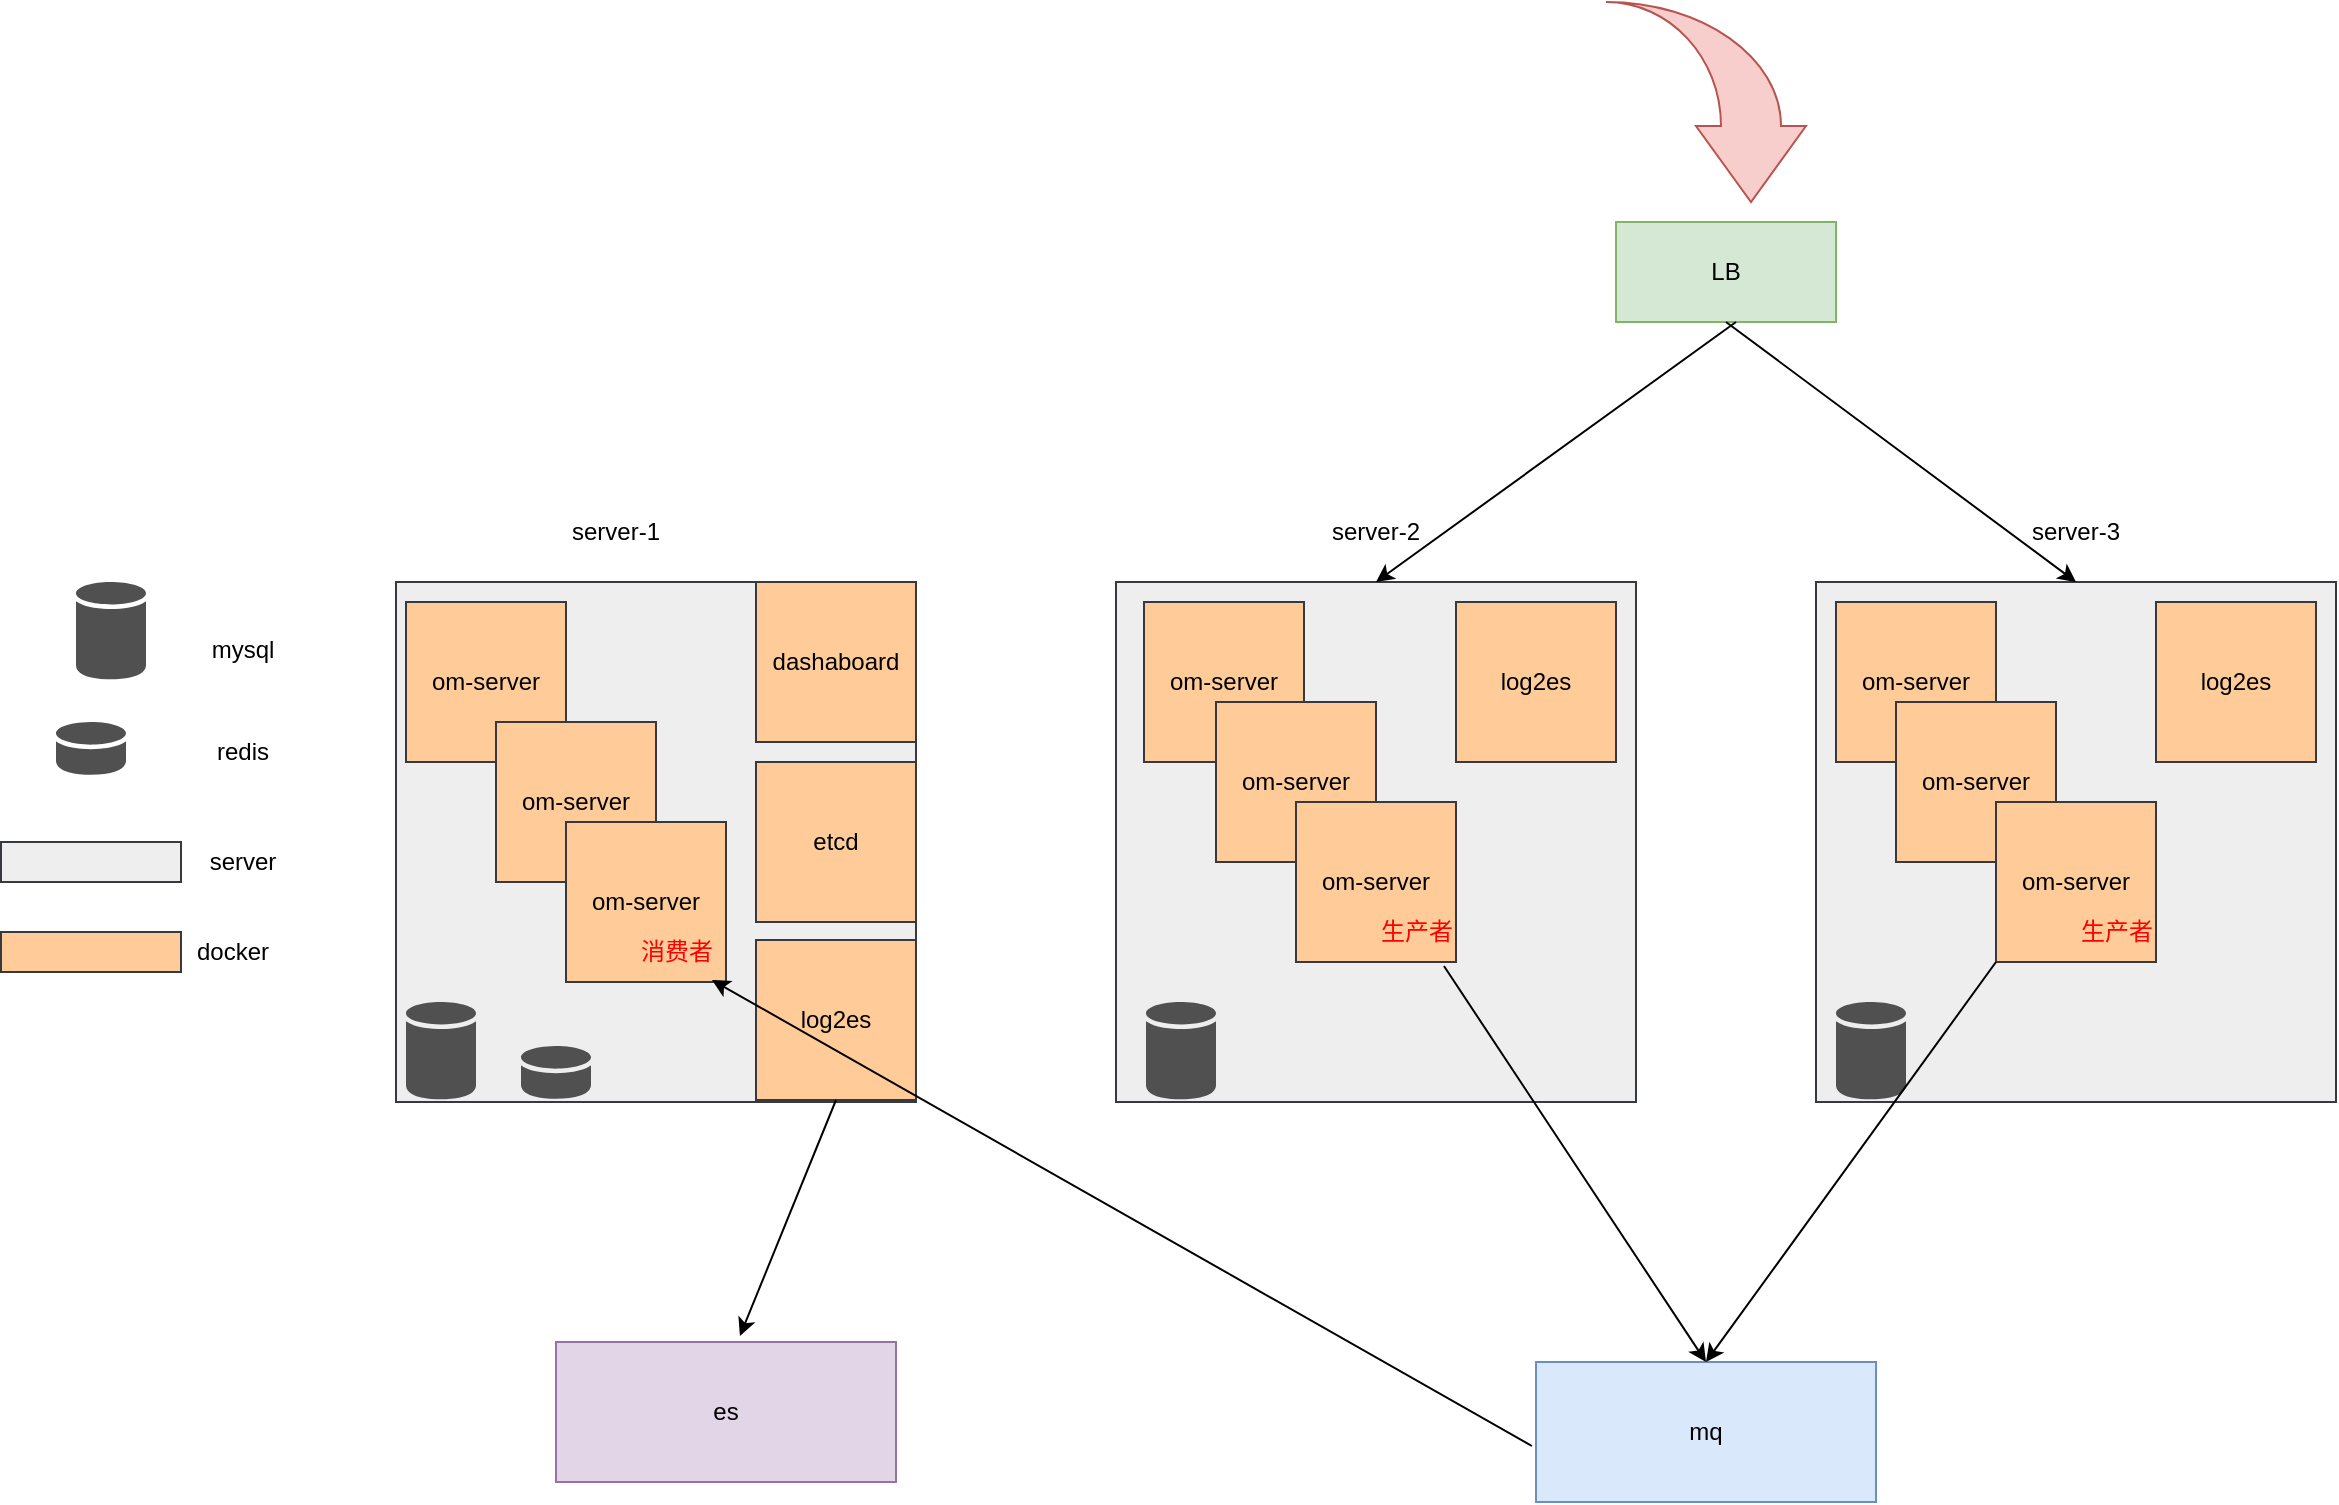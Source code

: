 <mxfile version="20.5.1" type="github" pages="6">
  <diagram id="v7gaDn2fLB0G1Y2Ml9Xp" name="第 1 页">
    <mxGraphModel dx="2889" dy="1122" grid="1" gridSize="10" guides="1" tooltips="1" connect="1" arrows="1" fold="1" page="1" pageScale="1" pageWidth="827" pageHeight="1169" math="0" shadow="0">
      <root>
        <mxCell id="0" />
        <mxCell id="1" parent="0" />
        <mxCell id="RhDM418ia8poagOVNVhp-2" value="" style="whiteSpace=wrap;html=1;aspect=fixed;fillColor=#eeeeee;strokeColor=#36393d;" parent="1" vertex="1">
          <mxGeometry x="40" y="390" width="260" height="260" as="geometry" />
        </mxCell>
        <mxCell id="RhDM418ia8poagOVNVhp-3" value="" style="whiteSpace=wrap;html=1;aspect=fixed;fillColor=#eeeeee;strokeColor=#36393d;" parent="1" vertex="1">
          <mxGeometry x="400" y="390" width="260" height="260" as="geometry" />
        </mxCell>
        <mxCell id="RhDM418ia8poagOVNVhp-4" value="" style="whiteSpace=wrap;html=1;aspect=fixed;fillColor=#eeeeee;strokeColor=#36393d;" parent="1" vertex="1">
          <mxGeometry x="750" y="390" width="260" height="260" as="geometry" />
        </mxCell>
        <mxCell id="RhDM418ia8poagOVNVhp-5" value="server-1" style="text;html=1;strokeColor=none;fillColor=none;align=center;verticalAlign=middle;whiteSpace=wrap;rounded=0;" parent="1" vertex="1">
          <mxGeometry x="120" y="350" width="60" height="30" as="geometry" />
        </mxCell>
        <mxCell id="RhDM418ia8poagOVNVhp-6" value="server-2" style="text;html=1;strokeColor=none;fillColor=none;align=center;verticalAlign=middle;whiteSpace=wrap;rounded=0;" parent="1" vertex="1">
          <mxGeometry x="500" y="350" width="60" height="30" as="geometry" />
        </mxCell>
        <mxCell id="RhDM418ia8poagOVNVhp-7" value="server-3" style="text;html=1;strokeColor=none;fillColor=none;align=center;verticalAlign=middle;whiteSpace=wrap;rounded=0;" parent="1" vertex="1">
          <mxGeometry x="850" y="350" width="60" height="30" as="geometry" />
        </mxCell>
        <mxCell id="RhDM418ia8poagOVNVhp-8" value="dashaboard" style="whiteSpace=wrap;html=1;aspect=fixed;fillColor=#ffcc99;strokeColor=#36393d;" parent="1" vertex="1">
          <mxGeometry x="220" y="390" width="80" height="80" as="geometry" />
        </mxCell>
        <mxCell id="RhDM418ia8poagOVNVhp-9" value="etcd" style="whiteSpace=wrap;html=1;aspect=fixed;fillColor=#ffcc99;strokeColor=#36393d;" parent="1" vertex="1">
          <mxGeometry x="220" y="480" width="80" height="80" as="geometry" />
        </mxCell>
        <mxCell id="RhDM418ia8poagOVNVhp-11" value="" style="rounded=0;whiteSpace=wrap;html=1;fillColor=#eeeeee;strokeColor=#36393d;" parent="1" vertex="1">
          <mxGeometry x="-157.5" y="520" width="90" height="20" as="geometry" />
        </mxCell>
        <mxCell id="RhDM418ia8poagOVNVhp-12" value="server" style="text;html=1;align=center;verticalAlign=middle;resizable=0;points=[];autosize=1;strokeColor=none;fillColor=none;" parent="1" vertex="1">
          <mxGeometry x="-67.5" y="515" width="60" height="30" as="geometry" />
        </mxCell>
        <mxCell id="RhDM418ia8poagOVNVhp-14" value="" style="rounded=0;whiteSpace=wrap;html=1;fillColor=#ffcc99;strokeColor=#36393d;" parent="1" vertex="1">
          <mxGeometry x="-157.5" y="565" width="90" height="20" as="geometry" />
        </mxCell>
        <mxCell id="RhDM418ia8poagOVNVhp-15" value="docker" style="text;html=1;align=center;verticalAlign=middle;resizable=0;points=[];autosize=1;strokeColor=none;fillColor=none;" parent="1" vertex="1">
          <mxGeometry x="-72.5" y="560" width="60" height="30" as="geometry" />
        </mxCell>
        <mxCell id="RhDM418ia8poagOVNVhp-16" value="om-server" style="whiteSpace=wrap;html=1;aspect=fixed;fillColor=#ffcc99;strokeColor=#36393d;" parent="1" vertex="1">
          <mxGeometry x="45" y="400" width="80" height="80" as="geometry" />
        </mxCell>
        <mxCell id="RhDM418ia8poagOVNVhp-17" value="log2es" style="whiteSpace=wrap;html=1;aspect=fixed;fillColor=#ffcc99;strokeColor=#36393d;" parent="1" vertex="1">
          <mxGeometry x="220" y="569" width="80" height="80" as="geometry" />
        </mxCell>
        <mxCell id="RhDM418ia8poagOVNVhp-19" value="log2es" style="whiteSpace=wrap;html=1;aspect=fixed;fillColor=#ffcc99;strokeColor=#36393d;" parent="1" vertex="1">
          <mxGeometry x="570" y="400" width="80" height="80" as="geometry" />
        </mxCell>
        <mxCell id="RhDM418ia8poagOVNVhp-20" value="om-server" style="whiteSpace=wrap;html=1;aspect=fixed;fillColor=#ffcc99;strokeColor=#36393d;" parent="1" vertex="1">
          <mxGeometry x="414" y="400" width="80" height="80" as="geometry" />
        </mxCell>
        <mxCell id="RhDM418ia8poagOVNVhp-21" value="om-server" style="whiteSpace=wrap;html=1;aspect=fixed;fillColor=#ffcc99;strokeColor=#36393d;" parent="1" vertex="1">
          <mxGeometry x="760" y="400" width="80" height="80" as="geometry" />
        </mxCell>
        <mxCell id="RhDM418ia8poagOVNVhp-22" value="log2es" style="whiteSpace=wrap;html=1;aspect=fixed;fillColor=#ffcc99;strokeColor=#36393d;" parent="1" vertex="1">
          <mxGeometry x="920" y="400" width="80" height="80" as="geometry" />
        </mxCell>
        <mxCell id="RhDM418ia8poagOVNVhp-23" value="om-server" style="whiteSpace=wrap;html=1;aspect=fixed;fillColor=#ffcc99;strokeColor=#36393d;" parent="1" vertex="1">
          <mxGeometry x="450" y="450" width="80" height="80" as="geometry" />
        </mxCell>
        <mxCell id="RhDM418ia8poagOVNVhp-24" value="om-server" style="whiteSpace=wrap;html=1;aspect=fixed;fillColor=#ffcc99;strokeColor=#36393d;" parent="1" vertex="1">
          <mxGeometry x="490" y="500" width="80" height="80" as="geometry" />
        </mxCell>
        <mxCell id="RhDM418ia8poagOVNVhp-25" value="om-server" style="whiteSpace=wrap;html=1;aspect=fixed;fillColor=#ffcc99;strokeColor=#36393d;" parent="1" vertex="1">
          <mxGeometry x="90" y="460" width="80" height="80" as="geometry" />
        </mxCell>
        <mxCell id="RhDM418ia8poagOVNVhp-26" value="om-server" style="whiteSpace=wrap;html=1;aspect=fixed;fillColor=#ffcc99;strokeColor=#36393d;" parent="1" vertex="1">
          <mxGeometry x="790" y="450" width="80" height="80" as="geometry" />
        </mxCell>
        <mxCell id="RhDM418ia8poagOVNVhp-27" value="om-server" style="whiteSpace=wrap;html=1;aspect=fixed;fillColor=#ffcc99;strokeColor=#36393d;" parent="1" vertex="1">
          <mxGeometry x="840" y="500" width="80" height="80" as="geometry" />
        </mxCell>
        <mxCell id="RhDM418ia8poagOVNVhp-28" value="om-server" style="whiteSpace=wrap;html=1;aspect=fixed;fillColor=#ffcc99;strokeColor=#36393d;" parent="1" vertex="1">
          <mxGeometry x="125" y="510" width="80" height="80" as="geometry" />
        </mxCell>
        <mxCell id="RhDM418ia8poagOVNVhp-29" value="" style="sketch=0;shadow=0;dashed=0;html=1;strokeColor=none;fillColor=#505050;labelPosition=center;verticalLabelPosition=bottom;verticalAlign=top;outlineConnect=0;align=center;shape=mxgraph.office.databases.database;" parent="1" vertex="1">
          <mxGeometry x="45" y="600" width="35" height="49" as="geometry" />
        </mxCell>
        <mxCell id="RhDM418ia8poagOVNVhp-30" value="" style="sketch=0;shadow=0;dashed=0;html=1;strokeColor=none;fillColor=#505050;labelPosition=center;verticalLabelPosition=bottom;verticalAlign=top;outlineConnect=0;align=center;shape=mxgraph.office.databases.database;" parent="1" vertex="1">
          <mxGeometry x="-120" y="390" width="35" height="49" as="geometry" />
        </mxCell>
        <mxCell id="RhDM418ia8poagOVNVhp-31" value="mysql" style="text;html=1;align=center;verticalAlign=middle;resizable=0;points=[];autosize=1;strokeColor=none;fillColor=none;" parent="1" vertex="1">
          <mxGeometry x="-62.5" y="409" width="50" height="30" as="geometry" />
        </mxCell>
        <mxCell id="RhDM418ia8poagOVNVhp-32" value="" style="sketch=0;shadow=0;dashed=0;html=1;strokeColor=none;fillColor=#505050;labelPosition=center;verticalLabelPosition=bottom;verticalAlign=top;outlineConnect=0;align=center;shape=mxgraph.office.databases.database;" parent="1" vertex="1">
          <mxGeometry x="415" y="600" width="35" height="49" as="geometry" />
        </mxCell>
        <mxCell id="RhDM418ia8poagOVNVhp-33" value="" style="sketch=0;shadow=0;dashed=0;html=1;strokeColor=none;fillColor=#505050;labelPosition=center;verticalLabelPosition=bottom;verticalAlign=top;outlineConnect=0;align=center;shape=mxgraph.office.databases.database;" parent="1" vertex="1">
          <mxGeometry x="760" y="600" width="35" height="49" as="geometry" />
        </mxCell>
        <mxCell id="RhDM418ia8poagOVNVhp-34" value="" style="sketch=0;shadow=0;dashed=0;html=1;strokeColor=none;fillColor=#505050;labelPosition=center;verticalLabelPosition=bottom;verticalAlign=top;outlineConnect=0;align=center;shape=mxgraph.office.databases.database_mini_1;" parent="1" vertex="1">
          <mxGeometry x="-130" y="460" width="35" height="27" as="geometry" />
        </mxCell>
        <mxCell id="RhDM418ia8poagOVNVhp-35" value="" style="sketch=0;shadow=0;dashed=0;html=1;strokeColor=none;fillColor=#505050;labelPosition=center;verticalLabelPosition=bottom;verticalAlign=top;outlineConnect=0;align=center;shape=mxgraph.office.databases.database_mini_1;" parent="1" vertex="1">
          <mxGeometry x="102.5" y="622" width="35" height="27" as="geometry" />
        </mxCell>
        <mxCell id="RhDM418ia8poagOVNVhp-37" value="redis" style="text;html=1;align=center;verticalAlign=middle;resizable=0;points=[];autosize=1;strokeColor=none;fillColor=none;" parent="1" vertex="1">
          <mxGeometry x="-62.5" y="460" width="50" height="30" as="geometry" />
        </mxCell>
        <mxCell id="RhDM418ia8poagOVNVhp-38" value="&lt;font color=&quot;#ff0000&quot;&gt;消费者&lt;/font&gt;" style="text;html=1;align=center;verticalAlign=middle;resizable=0;points=[];autosize=1;strokeColor=none;fillColor=none;" parent="1" vertex="1">
          <mxGeometry x="150" y="560" width="60" height="30" as="geometry" />
        </mxCell>
        <mxCell id="RhDM418ia8poagOVNVhp-40" value="&lt;font color=&quot;#ff0000&quot;&gt;生产者&lt;/font&gt;" style="text;html=1;align=center;verticalAlign=middle;resizable=0;points=[];autosize=1;strokeColor=none;fillColor=none;" parent="1" vertex="1">
          <mxGeometry x="520" y="550" width="60" height="30" as="geometry" />
        </mxCell>
        <mxCell id="RhDM418ia8poagOVNVhp-41" value="&lt;font color=&quot;#ff0000&quot;&gt;生产者&lt;/font&gt;" style="text;html=1;align=center;verticalAlign=middle;resizable=0;points=[];autosize=1;strokeColor=none;fillColor=none;" parent="1" vertex="1">
          <mxGeometry x="870" y="550" width="60" height="30" as="geometry" />
        </mxCell>
        <mxCell id="RhDM418ia8poagOVNVhp-45" value="&lt;font color=&quot;#000000&quot;&gt;mq&lt;/font&gt;" style="rounded=0;whiteSpace=wrap;html=1;fillColor=#dae8fc;strokeColor=#6c8ebf;" parent="1" vertex="1">
          <mxGeometry x="610" y="780" width="170" height="70" as="geometry" />
        </mxCell>
        <mxCell id="RhDM418ia8poagOVNVhp-48" value="" style="endArrow=classic;html=1;rounded=0;fontColor=#FF0000;exitX=0;exitY=1;exitDx=0;exitDy=0;entryX=0.5;entryY=0;entryDx=0;entryDy=0;" parent="1" source="RhDM418ia8poagOVNVhp-27" target="RhDM418ia8poagOVNVhp-45" edge="1">
          <mxGeometry width="50" height="50" relative="1" as="geometry">
            <mxPoint x="980" y="800" as="sourcePoint" />
            <mxPoint x="1030" y="750" as="targetPoint" />
          </mxGeometry>
        </mxCell>
        <mxCell id="RhDM418ia8poagOVNVhp-49" value="" style="endArrow=classic;html=1;rounded=0;fontColor=#FF0000;exitX=0.733;exitY=1.067;exitDx=0;exitDy=0;exitPerimeter=0;entryX=0.5;entryY=0;entryDx=0;entryDy=0;" parent="1" source="RhDM418ia8poagOVNVhp-40" target="RhDM418ia8poagOVNVhp-45" edge="1">
          <mxGeometry width="50" height="50" relative="1" as="geometry">
            <mxPoint x="370" y="840" as="sourcePoint" />
            <mxPoint x="420" y="790" as="targetPoint" />
          </mxGeometry>
        </mxCell>
        <mxCell id="RhDM418ia8poagOVNVhp-50" value="" style="endArrow=classic;html=1;rounded=0;fontColor=#FF0000;exitX=-0.012;exitY=0.6;exitDx=0;exitDy=0;exitPerimeter=0;entryX=0.8;entryY=0.967;entryDx=0;entryDy=0;entryPerimeter=0;" parent="1" source="RhDM418ia8poagOVNVhp-45" target="RhDM418ia8poagOVNVhp-38" edge="1">
          <mxGeometry width="50" height="50" relative="1" as="geometry">
            <mxPoint x="530" y="850" as="sourcePoint" />
            <mxPoint x="580" y="800" as="targetPoint" />
          </mxGeometry>
        </mxCell>
        <mxCell id="RhDM418ia8poagOVNVhp-52" value="es" style="rounded=0;whiteSpace=wrap;html=1;fillColor=#e1d5e7;strokeColor=#9673a6;" parent="1" vertex="1">
          <mxGeometry x="120" y="770" width="170" height="70" as="geometry" />
        </mxCell>
        <mxCell id="RhDM418ia8poagOVNVhp-53" value="" style="endArrow=classic;html=1;rounded=0;fontColor=#FF0000;exitX=0.5;exitY=1;exitDx=0;exitDy=0;entryX=0.541;entryY=-0.043;entryDx=0;entryDy=0;entryPerimeter=0;" parent="1" source="RhDM418ia8poagOVNVhp-17" target="RhDM418ia8poagOVNVhp-52" edge="1">
          <mxGeometry width="50" height="50" relative="1" as="geometry">
            <mxPoint x="220" y="730" as="sourcePoint" />
            <mxPoint x="270" y="680" as="targetPoint" />
          </mxGeometry>
        </mxCell>
        <mxCell id="RhDM418ia8poagOVNVhp-54" value="LB" style="rounded=0;whiteSpace=wrap;html=1;fillColor=#d5e8d4;strokeColor=#82b366;" parent="1" vertex="1">
          <mxGeometry x="650" y="210" width="110" height="50" as="geometry" />
        </mxCell>
        <mxCell id="RhDM418ia8poagOVNVhp-55" value="" style="endArrow=classic;html=1;rounded=0;fontColor=#FF0000;exitX=0.5;exitY=1;exitDx=0;exitDy=0;entryX=0.5;entryY=0;entryDx=0;entryDy=0;" parent="1" source="RhDM418ia8poagOVNVhp-54" target="RhDM418ia8poagOVNVhp-4" edge="1">
          <mxGeometry width="50" height="50" relative="1" as="geometry">
            <mxPoint x="700" y="350" as="sourcePoint" />
            <mxPoint x="750" y="300" as="targetPoint" />
          </mxGeometry>
        </mxCell>
        <mxCell id="RhDM418ia8poagOVNVhp-56" value="" style="endArrow=classic;html=1;rounded=0;fontColor=#FF0000;entryX=0.5;entryY=0;entryDx=0;entryDy=0;" parent="1" target="RhDM418ia8poagOVNVhp-3" edge="1">
          <mxGeometry width="50" height="50" relative="1" as="geometry">
            <mxPoint x="710" y="260" as="sourcePoint" />
            <mxPoint x="480" y="280" as="targetPoint" />
          </mxGeometry>
        </mxCell>
        <mxCell id="RhDM418ia8poagOVNVhp-58" value="" style="html=1;shadow=0;dashed=0;align=center;verticalAlign=middle;shape=mxgraph.arrows2.jumpInArrow;dy=15;dx=38;arrowHead=55;direction=south;fillColor=#f8cecc;strokeColor=#b85450;" parent="1" vertex="1">
          <mxGeometry x="645" y="100" width="100" height="100" as="geometry" />
        </mxCell>
      </root>
    </mxGraphModel>
  </diagram>
  <diagram id="RhUWDrsD5AYAQ519cAr5" name="第 6 页">
    <mxGraphModel dx="2062" dy="1122" grid="1" gridSize="10" guides="1" tooltips="1" connect="1" arrows="1" fold="1" page="1" pageScale="1" pageWidth="827" pageHeight="1169" math="0" shadow="0">
      <root>
        <mxCell id="0" />
        <mxCell id="1" parent="0" />
        <mxCell id="5Yjfl1hxAMQBUEUs7NK4-1" value="访问" style="html=1;shadow=0;dashed=0;align=center;verticalAlign=middle;shape=mxgraph.arrows2.jumpInArrow;dy=15;dx=38;arrowHead=55;direction=south;fillColor=#d5e8d4;strokeColor=#82b366;" vertex="1" parent="1">
          <mxGeometry x="780" y="70" width="65" height="90" as="geometry" />
        </mxCell>
        <mxCell id="5Yjfl1hxAMQBUEUs7NK4-4" value="proxy" style="rounded=0;whiteSpace=wrap;html=1;fillColor=#ffe6cc;strokeColor=#d79b00;" vertex="1" parent="1">
          <mxGeometry x="765" y="170" width="110" height="50" as="geometry" />
        </mxCell>
        <mxCell id="5Yjfl1hxAMQBUEUs7NK4-5" value="om-server" style="rounded=0;whiteSpace=wrap;html=1;fillColor=#fff2cc;strokeColor=#d6b656;" vertex="1" parent="1">
          <mxGeometry x="1110" y="70" width="120" height="60" as="geometry" />
        </mxCell>
        <mxCell id="5Yjfl1hxAMQBUEUs7NK4-6" value="om-server" style="rounded=0;whiteSpace=wrap;html=1;fillColor=#fff2cc;strokeColor=#d6b656;" vertex="1" parent="1">
          <mxGeometry x="1050" y="110" width="120" height="60" as="geometry" />
        </mxCell>
        <mxCell id="5Yjfl1hxAMQBUEUs7NK4-7" value="om-server" style="rounded=0;whiteSpace=wrap;html=1;fillColor=#fff2cc;strokeColor=#d6b656;" vertex="1" parent="1">
          <mxGeometry x="1110" y="310" width="120" height="60" as="geometry" />
        </mxCell>
        <mxCell id="5Yjfl1hxAMQBUEUs7NK4-8" value="om-server" style="rounded=0;whiteSpace=wrap;html=1;fillColor=#fff2cc;strokeColor=#d6b656;" vertex="1" parent="1">
          <mxGeometry x="1050" y="350" width="120" height="60" as="geometry" />
        </mxCell>
        <mxCell id="5Yjfl1hxAMQBUEUs7NK4-9" value="dashboard-server" style="rounded=0;whiteSpace=wrap;html=1;fillColor=#fff2cc;strokeColor=#d6b656;" vertex="1" parent="1">
          <mxGeometry x="700" y="230" width="120" height="60" as="geometry" />
        </mxCell>
        <mxCell id="5Yjfl1hxAMQBUEUs7NK4-10" value="om-server" style="rounded=0;whiteSpace=wrap;html=1;fillColor=#fff2cc;strokeColor=#d6b656;" vertex="1" parent="1">
          <mxGeometry x="750" y="270" width="120" height="60" as="geometry" />
        </mxCell>
        <object placeholders="1" c4Name="server-3" c4Type="ContainerScopeBoundary" c4Application="ubuntu" label="&lt;font style=&quot;font-size: 16px&quot;&gt;&lt;b&gt;&lt;div style=&quot;text-align: left&quot;&gt;%c4Name%&lt;/div&gt;&lt;/b&gt;&lt;/font&gt;&lt;div style=&quot;text-align: left&quot;&gt;[%c4Application%]&lt;/div&gt;" id="5Yjfl1hxAMQBUEUs7NK4-23">
          <mxCell style="rounded=1;fontSize=11;whiteSpace=wrap;html=1;dashed=1;arcSize=20;fillColor=none;strokeColor=#666666;fontColor=#333333;labelBackgroundColor=none;align=left;verticalAlign=bottom;labelBorderColor=none;spacingTop=0;spacing=10;dashPattern=8 4;metaEdit=1;rotatable=0;perimeter=rectanglePerimeter;noLabel=0;labelPadding=0;allowArrows=0;connectable=0;expand=0;recursiveResize=0;editable=1;pointerEvents=0;absoluteArcSize=1;points=[[0.25,0,0],[0.5,0,0],[0.75,0,0],[1,0.25,0],[1,0.5,0],[1,0.75,0],[0.75,1,0],[0.5,1,0],[0.25,1,0],[0,0.75,0],[0,0.5,0],[0,0.25,0]];" vertex="1" parent="1">
            <mxGeometry x="1010" y="290" width="240" height="210" as="geometry" />
          </mxCell>
        </object>
        <object placeholders="1" c4Name="server-2" c4Type="ContainerScopeBoundary" c4Application="ubuntu" label="&lt;font style=&quot;font-size: 16px&quot;&gt;&lt;b&gt;&lt;div style=&quot;text-align: left&quot;&gt;%c4Name%&lt;/div&gt;&lt;/b&gt;&lt;/font&gt;&lt;div style=&quot;text-align: left&quot;&gt;[%c4Application%]&lt;/div&gt;" id="5Yjfl1hxAMQBUEUs7NK4-24">
          <mxCell style="rounded=1;fontSize=11;whiteSpace=wrap;html=1;dashed=1;arcSize=20;fillColor=none;strokeColor=#666666;fontColor=#333333;labelBackgroundColor=none;align=left;verticalAlign=bottom;labelBorderColor=none;spacingTop=0;spacing=10;dashPattern=8 4;metaEdit=1;rotatable=0;perimeter=rectanglePerimeter;noLabel=0;labelPadding=0;allowArrows=0;connectable=0;expand=0;recursiveResize=0;editable=1;pointerEvents=0;absoluteArcSize=1;points=[[0.25,0,0],[0.5,0,0],[0.75,0,0],[1,0.25,0],[1,0.5,0],[1,0.75,0],[0.75,1,0],[0.5,1,0],[0.25,1,0],[0,0.75,0],[0,0.5,0],[0,0.25,0]];" vertex="1" parent="1">
            <mxGeometry x="1010" y="50" width="240" height="210" as="geometry" />
          </mxCell>
        </object>
        <object placeholders="1" c4Name="server-1" c4Type="ContainerScopeBoundary" c4Application="ubuntu" label="&lt;font style=&quot;font-size: 16px&quot;&gt;&lt;b&gt;&lt;div style=&quot;text-align: left&quot;&gt;%c4Name%&lt;/div&gt;&lt;/b&gt;&lt;/font&gt;&lt;div style=&quot;text-align: left&quot;&gt;[%c4Application%]&lt;/div&gt;" id="5Yjfl1hxAMQBUEUs7NK4-25">
          <mxCell style="rounded=1;fontSize=11;whiteSpace=wrap;html=1;dashed=1;arcSize=20;fillColor=none;strokeColor=#666666;fontColor=#333333;labelBackgroundColor=none;align=left;verticalAlign=bottom;labelBorderColor=none;spacingTop=0;spacing=10;dashPattern=8 4;metaEdit=1;rotatable=0;perimeter=rectanglePerimeter;noLabel=0;labelPadding=0;allowArrows=0;connectable=0;expand=0;recursiveResize=0;editable=1;pointerEvents=0;absoluteArcSize=1;points=[[0.25,0,0],[0.5,0,0],[0.75,0,0],[1,0.25,0],[1,0.5,0],[1,0.75,0],[0.75,1,0],[0.5,1,0],[0.25,1,0],[0,0.75,0],[0,0.5,0],[0,0.25,0]];" vertex="1" parent="1">
            <mxGeometry x="630" y="170" width="310" height="210" as="geometry" />
          </mxCell>
        </object>
        <mxCell id="5Yjfl1hxAMQBUEUs7NK4-31" value="" style="curved=1;endArrow=classic;html=1;rounded=0;entryX=1.033;entryY=0.4;entryDx=0;entryDy=0;entryPerimeter=0;" edge="1" parent="1" target="5Yjfl1hxAMQBUEUs7NK4-9">
          <mxGeometry width="50" height="50" relative="1" as="geometry">
            <mxPoint x="880" y="200" as="sourcePoint" />
            <mxPoint x="430" y="190" as="targetPoint" />
            <Array as="points">
              <mxPoint x="880" y="250" />
            </Array>
          </mxGeometry>
        </mxCell>
        <mxCell id="5Yjfl1hxAMQBUEUs7NK4-32" value="" style="curved=1;endArrow=classic;html=1;rounded=0;exitX=1;exitY=0.5;exitDx=0;exitDy=0;entryX=0;entryY=0.5;entryDx=0;entryDy=0;" edge="1" parent="1" source="5Yjfl1hxAMQBUEUs7NK4-4" target="5Yjfl1hxAMQBUEUs7NK4-6">
          <mxGeometry width="50" height="50" relative="1" as="geometry">
            <mxPoint x="360" y="300" as="sourcePoint" />
            <mxPoint x="410" y="250" as="targetPoint" />
            <Array as="points">
              <mxPoint x="930" y="160" />
              <mxPoint x="1000" y="140" />
            </Array>
          </mxGeometry>
        </mxCell>
        <mxCell id="5Yjfl1hxAMQBUEUs7NK4-33" value="" style="curved=1;endArrow=classic;html=1;rounded=0;exitX=1;exitY=0.5;exitDx=0;exitDy=0;entryX=0;entryY=0.5;entryDx=0;entryDy=0;" edge="1" parent="1" source="5Yjfl1hxAMQBUEUs7NK4-4" target="5Yjfl1hxAMQBUEUs7NK4-8">
          <mxGeometry width="50" height="50" relative="1" as="geometry">
            <mxPoint x="470" y="410" as="sourcePoint" />
            <mxPoint x="1040" y="380" as="targetPoint" />
            <Array as="points">
              <mxPoint x="970" y="250" />
              <mxPoint x="1000" y="360" />
            </Array>
          </mxGeometry>
        </mxCell>
        <mxCell id="5Yjfl1hxAMQBUEUs7NK4-34" value="etcd" style="rounded=0;whiteSpace=wrap;html=1;fillColor=#e1d5e7;strokeColor=#9673a6;" vertex="1" parent="1">
          <mxGeometry x="820" y="320" width="110" height="50" as="geometry" />
        </mxCell>
        <mxCell id="5Yjfl1hxAMQBUEUs7NK4-37" value="" style="sketch=0;shadow=0;dashed=0;html=1;strokeColor=none;fillColor=#505050;labelPosition=center;verticalLabelPosition=bottom;verticalAlign=top;outlineConnect=0;align=center;shape=mxgraph.office.databases.database;" vertex="1" parent="1">
          <mxGeometry x="650" y="181" width="35" height="49" as="geometry" />
        </mxCell>
        <mxCell id="5Yjfl1hxAMQBUEUs7NK4-38" value="" style="sketch=0;shadow=0;dashed=0;html=1;strokeColor=none;fillColor=#505050;labelPosition=center;verticalLabelPosition=bottom;verticalAlign=top;outlineConnect=0;align=center;shape=mxgraph.office.databases.database;" vertex="1" parent="1">
          <mxGeometry x="1206" y="200" width="35" height="49" as="geometry" />
        </mxCell>
        <mxCell id="5Yjfl1hxAMQBUEUs7NK4-39" value="" style="sketch=0;shadow=0;dashed=0;html=1;strokeColor=none;fillColor=#505050;labelPosition=center;verticalLabelPosition=bottom;verticalAlign=top;outlineConnect=0;align=center;shape=mxgraph.office.databases.database;" vertex="1" parent="1">
          <mxGeometry x="1206" y="440" width="35" height="49" as="geometry" />
        </mxCell>
        <mxCell id="5Yjfl1hxAMQBUEUs7NK4-40" value="" style="sketch=0;shadow=0;dashed=0;html=1;strokeColor=none;fillColor=#505050;labelPosition=center;verticalLabelPosition=bottom;verticalAlign=top;outlineConnect=0;align=center;shape=mxgraph.office.databases.database_mini_1;" vertex="1" parent="1">
          <mxGeometry x="650" y="249" width="35" height="27" as="geometry" />
        </mxCell>
        <mxCell id="5Yjfl1hxAMQBUEUs7NK4-41" value="" style="curved=1;endArrow=classic;html=1;rounded=0;entryX=0.5;entryY=0;entryDx=0;entryDy=0;exitX=1;exitY=0.5;exitDx=0;exitDy=0;" edge="1" parent="1" source="5Yjfl1hxAMQBUEUs7NK4-4" target="5Yjfl1hxAMQBUEUs7NK4-34">
          <mxGeometry width="50" height="50" relative="1" as="geometry">
            <mxPoint x="870" y="210" as="sourcePoint" />
            <mxPoint x="970" y="520" as="targetPoint" />
            <Array as="points">
              <mxPoint x="910" y="230" />
              <mxPoint x="900" y="280" />
            </Array>
          </mxGeometry>
        </mxCell>
        <mxCell id="5Yjfl1hxAMQBUEUs7NK4-42" value="" style="curved=1;endArrow=classic;html=1;rounded=0;exitX=1;exitY=0.5;exitDx=0;exitDy=0;" edge="1" parent="1" source="5Yjfl1hxAMQBUEUs7NK4-34">
          <mxGeometry width="50" height="50" relative="1" as="geometry">
            <mxPoint x="1200" y="660" as="sourcePoint" />
            <mxPoint x="1050" y="140" as="targetPoint" />
            <Array as="points">
              <mxPoint x="970" y="210" />
            </Array>
          </mxGeometry>
        </mxCell>
        <mxCell id="5Yjfl1hxAMQBUEUs7NK4-43" value="" style="curved=1;endArrow=classic;html=1;rounded=0;exitX=1;exitY=0.5;exitDx=0;exitDy=0;entryX=0;entryY=0.5;entryDx=0;entryDy=0;" edge="1" parent="1" source="5Yjfl1hxAMQBUEUs7NK4-34" target="5Yjfl1hxAMQBUEUs7NK4-8">
          <mxGeometry width="50" height="50" relative="1" as="geometry">
            <mxPoint x="1190" y="610" as="sourcePoint" />
            <mxPoint x="1240" y="560" as="targetPoint" />
            <Array as="points">
              <mxPoint x="960" y="350" />
              <mxPoint x="1000" y="380" />
            </Array>
          </mxGeometry>
        </mxCell>
        <mxCell id="IFGNW3iw_ElhhixOFOwQ-2" value="mysql" style="text;html=1;align=center;verticalAlign=middle;resizable=0;points=[];autosize=1;strokeColor=none;fillColor=none;" vertex="1" parent="1">
          <mxGeometry x="642.5" y="220" width="50" height="30" as="geometry" />
        </mxCell>
        <mxCell id="IFGNW3iw_ElhhixOFOwQ-3" value="redis" style="text;html=1;align=center;verticalAlign=middle;resizable=0;points=[];autosize=1;strokeColor=none;fillColor=none;" vertex="1" parent="1">
          <mxGeometry x="642.5" y="270" width="50" height="30" as="geometry" />
        </mxCell>
        <mxCell id="IFGNW3iw_ElhhixOFOwQ-4" value="mq" style="rounded=1;whiteSpace=wrap;html=1;fillColor=#dae8fc;strokeColor=#6c8ebf;" vertex="1" parent="1">
          <mxGeometry x="820" y="440" width="100" height="40" as="geometry" />
        </mxCell>
        <mxCell id="IFGNW3iw_ElhhixOFOwQ-6" value="es" style="rounded=1;whiteSpace=wrap;html=1;fillColor=#f5f5f5;fontColor=#333333;strokeColor=#666666;" vertex="1" parent="1">
          <mxGeometry x="650" y="440" width="100" height="40" as="geometry" />
        </mxCell>
        <mxCell id="IFGNW3iw_ElhhixOFOwQ-7" value="" style="shape=flexArrow;endArrow=classic;html=1;rounded=0;fillColor=#d5e8d4;strokeColor=#82b366;" edge="1" parent="1">
          <mxGeometry width="50" height="50" relative="1" as="geometry">
            <mxPoint x="980" y="464" as="sourcePoint" />
            <mxPoint x="930" y="464" as="targetPoint" />
          </mxGeometry>
        </mxCell>
        <mxCell id="IFGNW3iw_ElhhixOFOwQ-8" value="" style="shape=flexArrow;endArrow=classic;html=1;rounded=0;fillColor=#d5e8d4;strokeColor=#82b366;" edge="1" parent="1">
          <mxGeometry width="50" height="50" relative="1" as="geometry">
            <mxPoint x="810" y="464" as="sourcePoint" />
            <mxPoint x="760" y="464" as="targetPoint" />
          </mxGeometry>
        </mxCell>
      </root>
    </mxGraphModel>
  </diagram>
  <diagram id="oT93-cUOe-JBwBw-TDqo" name="第 2 页">
    <mxGraphModel dx="2062" dy="1122" grid="1" gridSize="10" guides="1" tooltips="1" connect="1" arrows="1" fold="1" page="1" pageScale="1" pageWidth="827" pageHeight="1169" math="0" shadow="0">
      <root>
        <mxCell id="0" />
        <mxCell id="1" parent="0" />
        <mxCell id="1dvmbyY_1GYcR3Bdz68w-1" value="" style="sketch=0;shadow=0;dashed=0;html=1;strokeColor=none;fillColor=#505050;labelPosition=center;verticalLabelPosition=bottom;verticalAlign=top;outlineConnect=0;align=center;shape=mxgraph.office.databases.database;fontColor=#FF0000;" parent="1" vertex="1">
          <mxGeometry x="270" y="240" width="35" height="49" as="geometry" />
        </mxCell>
        <mxCell id="1dvmbyY_1GYcR3Bdz68w-2" value="" style="sketch=0;shadow=0;dashed=0;html=1;strokeColor=none;fillColor=#505050;labelPosition=center;verticalLabelPosition=bottom;verticalAlign=top;outlineConnect=0;align=center;shape=mxgraph.office.databases.database;fontColor=#FF0000;" parent="1" vertex="1">
          <mxGeometry x="370" y="130" width="35" height="49" as="geometry" />
        </mxCell>
        <mxCell id="1dvmbyY_1GYcR3Bdz68w-4" value="" style="sketch=0;shadow=0;dashed=0;html=1;strokeColor=none;fillColor=#505050;labelPosition=center;verticalLabelPosition=bottom;verticalAlign=top;outlineConnect=0;align=center;shape=mxgraph.office.databases.database;fontColor=#FF0000;" parent="1" vertex="1">
          <mxGeometry x="470" y="240" width="35" height="49" as="geometry" />
        </mxCell>
        <mxCell id="1dvmbyY_1GYcR3Bdz68w-8" value="" style="endArrow=classic;html=1;rounded=0;fontColor=#FF0000;" parent="1" edge="1">
          <mxGeometry width="50" height="50" relative="1" as="geometry">
            <mxPoint x="370" y="180" as="sourcePoint" />
            <mxPoint x="300" y="240" as="targetPoint" />
          </mxGeometry>
        </mxCell>
        <mxCell id="1dvmbyY_1GYcR3Bdz68w-9" value="" style="endArrow=classic;html=1;rounded=0;fontColor=#FF0000;" parent="1" target="1dvmbyY_1GYcR3Bdz68w-4" edge="1">
          <mxGeometry width="50" height="50" relative="1" as="geometry">
            <mxPoint x="410" y="180" as="sourcePoint" />
            <mxPoint x="470" y="230" as="targetPoint" />
          </mxGeometry>
        </mxCell>
        <mxCell id="1dvmbyY_1GYcR3Bdz68w-10" value="&lt;font color=&quot;#000000&quot;&gt;主&lt;/font&gt;" style="text;html=1;align=center;verticalAlign=middle;resizable=0;points=[];autosize=1;strokeColor=none;fillColor=none;fontColor=#FF0000;" parent="1" vertex="1">
          <mxGeometry x="365" y="179" width="40" height="30" as="geometry" />
        </mxCell>
        <mxCell id="1dvmbyY_1GYcR3Bdz68w-11" value="&lt;font color=&quot;#000000&quot;&gt;从&lt;/font&gt;" style="text;html=1;align=center;verticalAlign=middle;resizable=0;points=[];autosize=1;strokeColor=none;fillColor=none;fontColor=#FF0000;" parent="1" vertex="1">
          <mxGeometry x="470" y="285" width="40" height="30" as="geometry" />
        </mxCell>
        <mxCell id="1dvmbyY_1GYcR3Bdz68w-12" value="&lt;font color=&quot;#000000&quot;&gt;从&lt;/font&gt;" style="text;html=1;align=center;verticalAlign=middle;resizable=0;points=[];autosize=1;strokeColor=none;fillColor=none;fontColor=#FF0000;" parent="1" vertex="1">
          <mxGeometry x="267.5" y="289" width="40" height="30" as="geometry" />
        </mxCell>
      </root>
    </mxGraphModel>
  </diagram>
  <diagram id="a0_vC3l-6oAHa_ULGpys" name="第 3 页">
    <mxGraphModel dx="2062" dy="1122" grid="1" gridSize="10" guides="1" tooltips="1" connect="1" arrows="1" fold="1" page="1" pageScale="1" pageWidth="827" pageHeight="1169" math="0" shadow="0">
      <root>
        <mxCell id="0" />
        <mxCell id="1" parent="0" />
        <mxCell id="glfPVYROO9gcTcTJoU1a-1" value="" style="sketch=0;shadow=0;dashed=0;html=1;strokeColor=none;fillColor=#505050;labelPosition=center;verticalLabelPosition=bottom;verticalAlign=top;outlineConnect=0;align=center;shape=mxgraph.office.databases.database;fontColor=#000000;" parent="1" vertex="1">
          <mxGeometry x="414" y="240" width="35" height="49" as="geometry" />
        </mxCell>
        <mxCell id="glfPVYROO9gcTcTJoU1a-2" value="" style="sketch=0;shadow=0;dashed=0;html=1;strokeColor=none;fillColor=#505050;labelPosition=center;verticalLabelPosition=bottom;verticalAlign=top;outlineConnect=0;align=center;shape=mxgraph.office.databases.database;fontColor=#000000;" parent="1" vertex="1">
          <mxGeometry x="610" y="240" width="35" height="49" as="geometry" />
        </mxCell>
        <mxCell id="glfPVYROO9gcTcTJoU1a-3" value="" style="sketch=0;shadow=0;dashed=0;html=1;strokeColor=none;fillColor=#505050;labelPosition=center;verticalLabelPosition=bottom;verticalAlign=top;outlineConnect=0;align=center;shape=mxgraph.office.databases.database;fontColor=#000000;" parent="1" vertex="1">
          <mxGeometry x="510" y="140" width="35" height="49" as="geometry" />
        </mxCell>
        <mxCell id="glfPVYROO9gcTcTJoU1a-4" value="" style="endArrow=classic;startArrow=classic;html=1;rounded=0;fontColor=#000000;" parent="1" edge="1">
          <mxGeometry width="50" height="50" relative="1" as="geometry">
            <mxPoint x="450" y="240" as="sourcePoint" />
            <mxPoint x="510" y="190" as="targetPoint" />
          </mxGeometry>
        </mxCell>
        <mxCell id="glfPVYROO9gcTcTJoU1a-5" value="" style="endArrow=classic;startArrow=classic;html=1;rounded=0;fontColor=#000000;" parent="1" edge="1">
          <mxGeometry width="50" height="50" relative="1" as="geometry">
            <mxPoint x="540" y="190" as="sourcePoint" />
            <mxPoint x="600" y="240" as="targetPoint" />
          </mxGeometry>
        </mxCell>
        <mxCell id="glfPVYROO9gcTcTJoU1a-6" value="" style="endArrow=classic;startArrow=classic;html=1;rounded=0;fontColor=#000000;" parent="1" edge="1">
          <mxGeometry width="50" height="50" relative="1" as="geometry">
            <mxPoint x="450" y="270" as="sourcePoint" />
            <mxPoint x="600" y="270" as="targetPoint" />
          </mxGeometry>
        </mxCell>
        <mxCell id="glfPVYROO9gcTcTJoU1a-7" value="主" style="text;html=1;align=center;verticalAlign=middle;resizable=0;points=[];autosize=1;strokeColor=none;fillColor=none;fontColor=#000000;" parent="1" vertex="1">
          <mxGeometry x="505" y="189" width="40" height="30" as="geometry" />
        </mxCell>
        <mxCell id="glfPVYROO9gcTcTJoU1a-8" value="主" style="text;html=1;align=center;verticalAlign=middle;resizable=0;points=[];autosize=1;strokeColor=none;fillColor=none;fontColor=#000000;" parent="1" vertex="1">
          <mxGeometry x="409" y="289" width="40" height="30" as="geometry" />
        </mxCell>
        <mxCell id="glfPVYROO9gcTcTJoU1a-9" value="主" style="text;html=1;align=center;verticalAlign=middle;resizable=0;points=[];autosize=1;strokeColor=none;fillColor=none;fontColor=#000000;" parent="1" vertex="1">
          <mxGeometry x="607.5" y="289" width="40" height="30" as="geometry" />
        </mxCell>
      </root>
    </mxGraphModel>
  </diagram>
  <diagram id="dMEwEyD2sDZDZr313z-P" name="第 4 页">
    <mxGraphModel dx="2062" dy="1122" grid="1" gridSize="10" guides="1" tooltips="1" connect="1" arrows="1" fold="1" page="1" pageScale="1" pageWidth="827" pageHeight="1169" math="0" shadow="0">
      <root>
        <mxCell id="0" />
        <mxCell id="1" parent="0" />
        <mxCell id="vTDT_d3u8AtZtjI38OX6-2" value="" style="rounded=0;whiteSpace=wrap;html=1;fillColor=#d5e8d4;strokeColor=#82b366;" parent="1" vertex="1">
          <mxGeometry x="270" y="210" width="120" height="60" as="geometry" />
        </mxCell>
        <mxCell id="vTDT_d3u8AtZtjI38OX6-3" value="" style="rounded=0;whiteSpace=wrap;html=1;fillColor=#d5e8d4;strokeColor=#82b366;" parent="1" vertex="1">
          <mxGeometry x="70" y="270" width="120" height="60" as="geometry" />
        </mxCell>
        <mxCell id="vTDT_d3u8AtZtjI38OX6-4" value="" style="rounded=0;whiteSpace=wrap;html=1;fillColor=#d5e8d4;strokeColor=#82b366;" parent="1" vertex="1">
          <mxGeometry x="270" y="330" width="120" height="60" as="geometry" />
        </mxCell>
        <mxCell id="vTDT_d3u8AtZtjI38OX6-5" value="server-1" style="text;html=1;align=center;verticalAlign=middle;resizable=0;points=[];autosize=1;strokeColor=none;fillColor=none;fontColor=#000000;" parent="1" vertex="1">
          <mxGeometry x="90" y="330" width="70" height="30" as="geometry" />
        </mxCell>
        <mxCell id="vTDT_d3u8AtZtjI38OX6-6" value="server-2" style="text;html=1;align=center;verticalAlign=middle;resizable=0;points=[];autosize=1;strokeColor=none;fillColor=none;fontColor=#000000;" parent="1" vertex="1">
          <mxGeometry x="295" y="270" width="70" height="30" as="geometry" />
        </mxCell>
        <mxCell id="vTDT_d3u8AtZtjI38OX6-7" value="server-3" style="text;html=1;align=center;verticalAlign=middle;resizable=0;points=[];autosize=1;strokeColor=none;fillColor=none;fontColor=#000000;" parent="1" vertex="1">
          <mxGeometry x="295" y="390" width="70" height="30" as="geometry" />
        </mxCell>
        <mxCell id="vTDT_d3u8AtZtjI38OX6-8" value="redis" style="rounded=0;whiteSpace=wrap;html=1;fillColor=#f8cecc;strokeColor=#b85450;" parent="1" vertex="1">
          <mxGeometry x="130" y="290" width="50" height="20" as="geometry" />
        </mxCell>
        <mxCell id="vTDT_d3u8AtZtjI38OX6-12" value="调用" style="html=1;shadow=0;dashed=0;align=center;verticalAlign=middle;shape=mxgraph.arrows2.tailedNotchedArrow;dy1=10;dx1=20;notch=20;arrowHead=20;dx2=25;dy2=30;direction=west;fillColor=#e1d5e7;strokeColor=#9673a6;" parent="1" vertex="1">
          <mxGeometry x="200" y="290" width="80" height="20" as="geometry" />
        </mxCell>
      </root>
    </mxGraphModel>
  </diagram>
  <diagram id="ruw4rtT1rXT-om7kJJgP" name="第 5 页">
    <mxGraphModel dx="2062" dy="1122" grid="1" gridSize="10" guides="1" tooltips="1" connect="1" arrows="1" fold="1" page="1" pageScale="1" pageWidth="827" pageHeight="1169" math="0" shadow="0">
      <root>
        <mxCell id="0" />
        <mxCell id="1" parent="0" />
        <mxCell id="STJz5uBezoCAPXrPhw0B-1" value="server-1" style="rounded=0;whiteSpace=wrap;html=1;fillColor=#fff2cc;strokeColor=#d6b656;" parent="1" vertex="1">
          <mxGeometry x="90" y="300" width="90" height="30" as="geometry" />
        </mxCell>
        <mxCell id="STJz5uBezoCAPXrPhw0B-3" value="server-2" style="rounded=0;whiteSpace=wrap;html=1;fillColor=#fff2cc;strokeColor=#d6b656;" parent="1" vertex="1">
          <mxGeometry x="90" y="360" width="90" height="30" as="geometry" />
        </mxCell>
        <mxCell id="STJz5uBezoCAPXrPhw0B-4" value="server-n" style="rounded=0;whiteSpace=wrap;html=1;fillColor=#fff2cc;strokeColor=#d6b656;" parent="1" vertex="1">
          <mxGeometry x="90" y="420" width="90" height="30" as="geometry" />
        </mxCell>
        <mxCell id="STJz5uBezoCAPXrPhw0B-6" value="" style="shape=flexArrow;endArrow=classic;html=1;rounded=0;fontColor=#000000;fillColor=#d5e8d4;strokeColor=#82b366;" parent="1" edge="1">
          <mxGeometry width="50" height="50" relative="1" as="geometry">
            <mxPoint x="200" y="374.5" as="sourcePoint" />
            <mxPoint x="260" y="374.5" as="targetPoint" />
          </mxGeometry>
        </mxCell>
        <mxCell id="STJz5uBezoCAPXrPhw0B-7" value="MQ" style="rounded=0;whiteSpace=wrap;html=1;fillColor=#ffe6cc;strokeColor=#d79b00;" parent="1" vertex="1">
          <mxGeometry x="280" y="345" width="120" height="60" as="geometry" />
        </mxCell>
        <mxCell id="STJz5uBezoCAPXrPhw0B-8" value="server-n+1" style="rounded=0;whiteSpace=wrap;html=1;fillColor=#fff2cc;strokeColor=#d6b656;" parent="1" vertex="1">
          <mxGeometry x="500" y="330" width="90" height="30" as="geometry" />
        </mxCell>
        <mxCell id="STJz5uBezoCAPXrPhw0B-9" value="server-n+2" style="rounded=0;whiteSpace=wrap;html=1;fillColor=#fff2cc;strokeColor=#d6b656;" parent="1" vertex="1">
          <mxGeometry x="500" y="380" width="90" height="30" as="geometry" />
        </mxCell>
        <mxCell id="STJz5uBezoCAPXrPhw0B-10" value="" style="shape=flexArrow;endArrow=classic;html=1;rounded=0;fontColor=#000000;fillColor=#d5e8d4;strokeColor=#82b366;" parent="1" edge="1">
          <mxGeometry width="50" height="50" relative="1" as="geometry">
            <mxPoint x="420" y="374.5" as="sourcePoint" />
            <mxPoint x="480" y="374.5" as="targetPoint" />
          </mxGeometry>
        </mxCell>
        <mxCell id="STJz5uBezoCAPXrPhw0B-11" value="生产者" style="text;html=1;align=center;verticalAlign=middle;resizable=0;points=[];autosize=1;strokeColor=none;fillColor=none;fontColor=#000000;" parent="1" vertex="1">
          <mxGeometry x="100" y="480" width="60" height="30" as="geometry" />
        </mxCell>
        <mxCell id="STJz5uBezoCAPXrPhw0B-12" value="消费者" style="text;html=1;align=center;verticalAlign=middle;resizable=0;points=[];autosize=1;strokeColor=none;fillColor=none;fontColor=#000000;" parent="1" vertex="1">
          <mxGeometry x="515" y="480" width="60" height="30" as="geometry" />
        </mxCell>
        <mxCell id="STJz5uBezoCAPXrPhw0B-13" value="" style="shape=flexArrow;endArrow=classic;html=1;rounded=0;fontColor=#000000;fillColor=#d5e8d4;strokeColor=#82b366;" parent="1" edge="1">
          <mxGeometry width="50" height="50" relative="1" as="geometry">
            <mxPoint x="610" y="374.5" as="sourcePoint" />
            <mxPoint x="670" y="374.5" as="targetPoint" />
          </mxGeometry>
        </mxCell>
        <mxCell id="STJz5uBezoCAPXrPhw0B-15" value="log/ log2es" style="rounded=0;whiteSpace=wrap;html=1;fillColor=#dae8fc;strokeColor=#6c8ebf;" parent="1" vertex="1">
          <mxGeometry x="690" y="345" width="120" height="60" as="geometry" />
        </mxCell>
        <mxCell id="STJz5uBezoCAPXrPhw0B-16" value="" style="shape=flexArrow;endArrow=classic;html=1;rounded=0;fontColor=#000000;fillColor=#d5e8d4;strokeColor=#82b366;" parent="1" edge="1">
          <mxGeometry width="50" height="50" relative="1" as="geometry">
            <mxPoint x="827" y="374.5" as="sourcePoint" />
            <mxPoint x="887" y="374.5" as="targetPoint" />
          </mxGeometry>
        </mxCell>
        <mxCell id="STJz5uBezoCAPXrPhw0B-17" value="es" style="rounded=0;whiteSpace=wrap;html=1;fillColor=#ffcccc;strokeColor=#36393d;" parent="1" vertex="1">
          <mxGeometry x="900" y="345" width="120" height="60" as="geometry" />
        </mxCell>
        <mxCell id="STJz5uBezoCAPXrPhw0B-18" value="dashboard" style="rounded=0;whiteSpace=wrap;html=1;fillColor=#cdeb8b;strokeColor=#36393d;" parent="1" vertex="1">
          <mxGeometry x="900" y="465" width="120" height="60" as="geometry" />
        </mxCell>
        <mxCell id="STJz5uBezoCAPXrPhw0B-19" value="" style="shape=flexArrow;endArrow=classic;html=1;rounded=0;fontColor=#000000;fillColor=#d5e8d4;strokeColor=#82b366;" parent="1" edge="1">
          <mxGeometry width="50" height="50" relative="1" as="geometry">
            <mxPoint x="959.5" y="455" as="sourcePoint" />
            <mxPoint x="959.5" y="415" as="targetPoint" />
          </mxGeometry>
        </mxCell>
      </root>
    </mxGraphModel>
  </diagram>
</mxfile>
